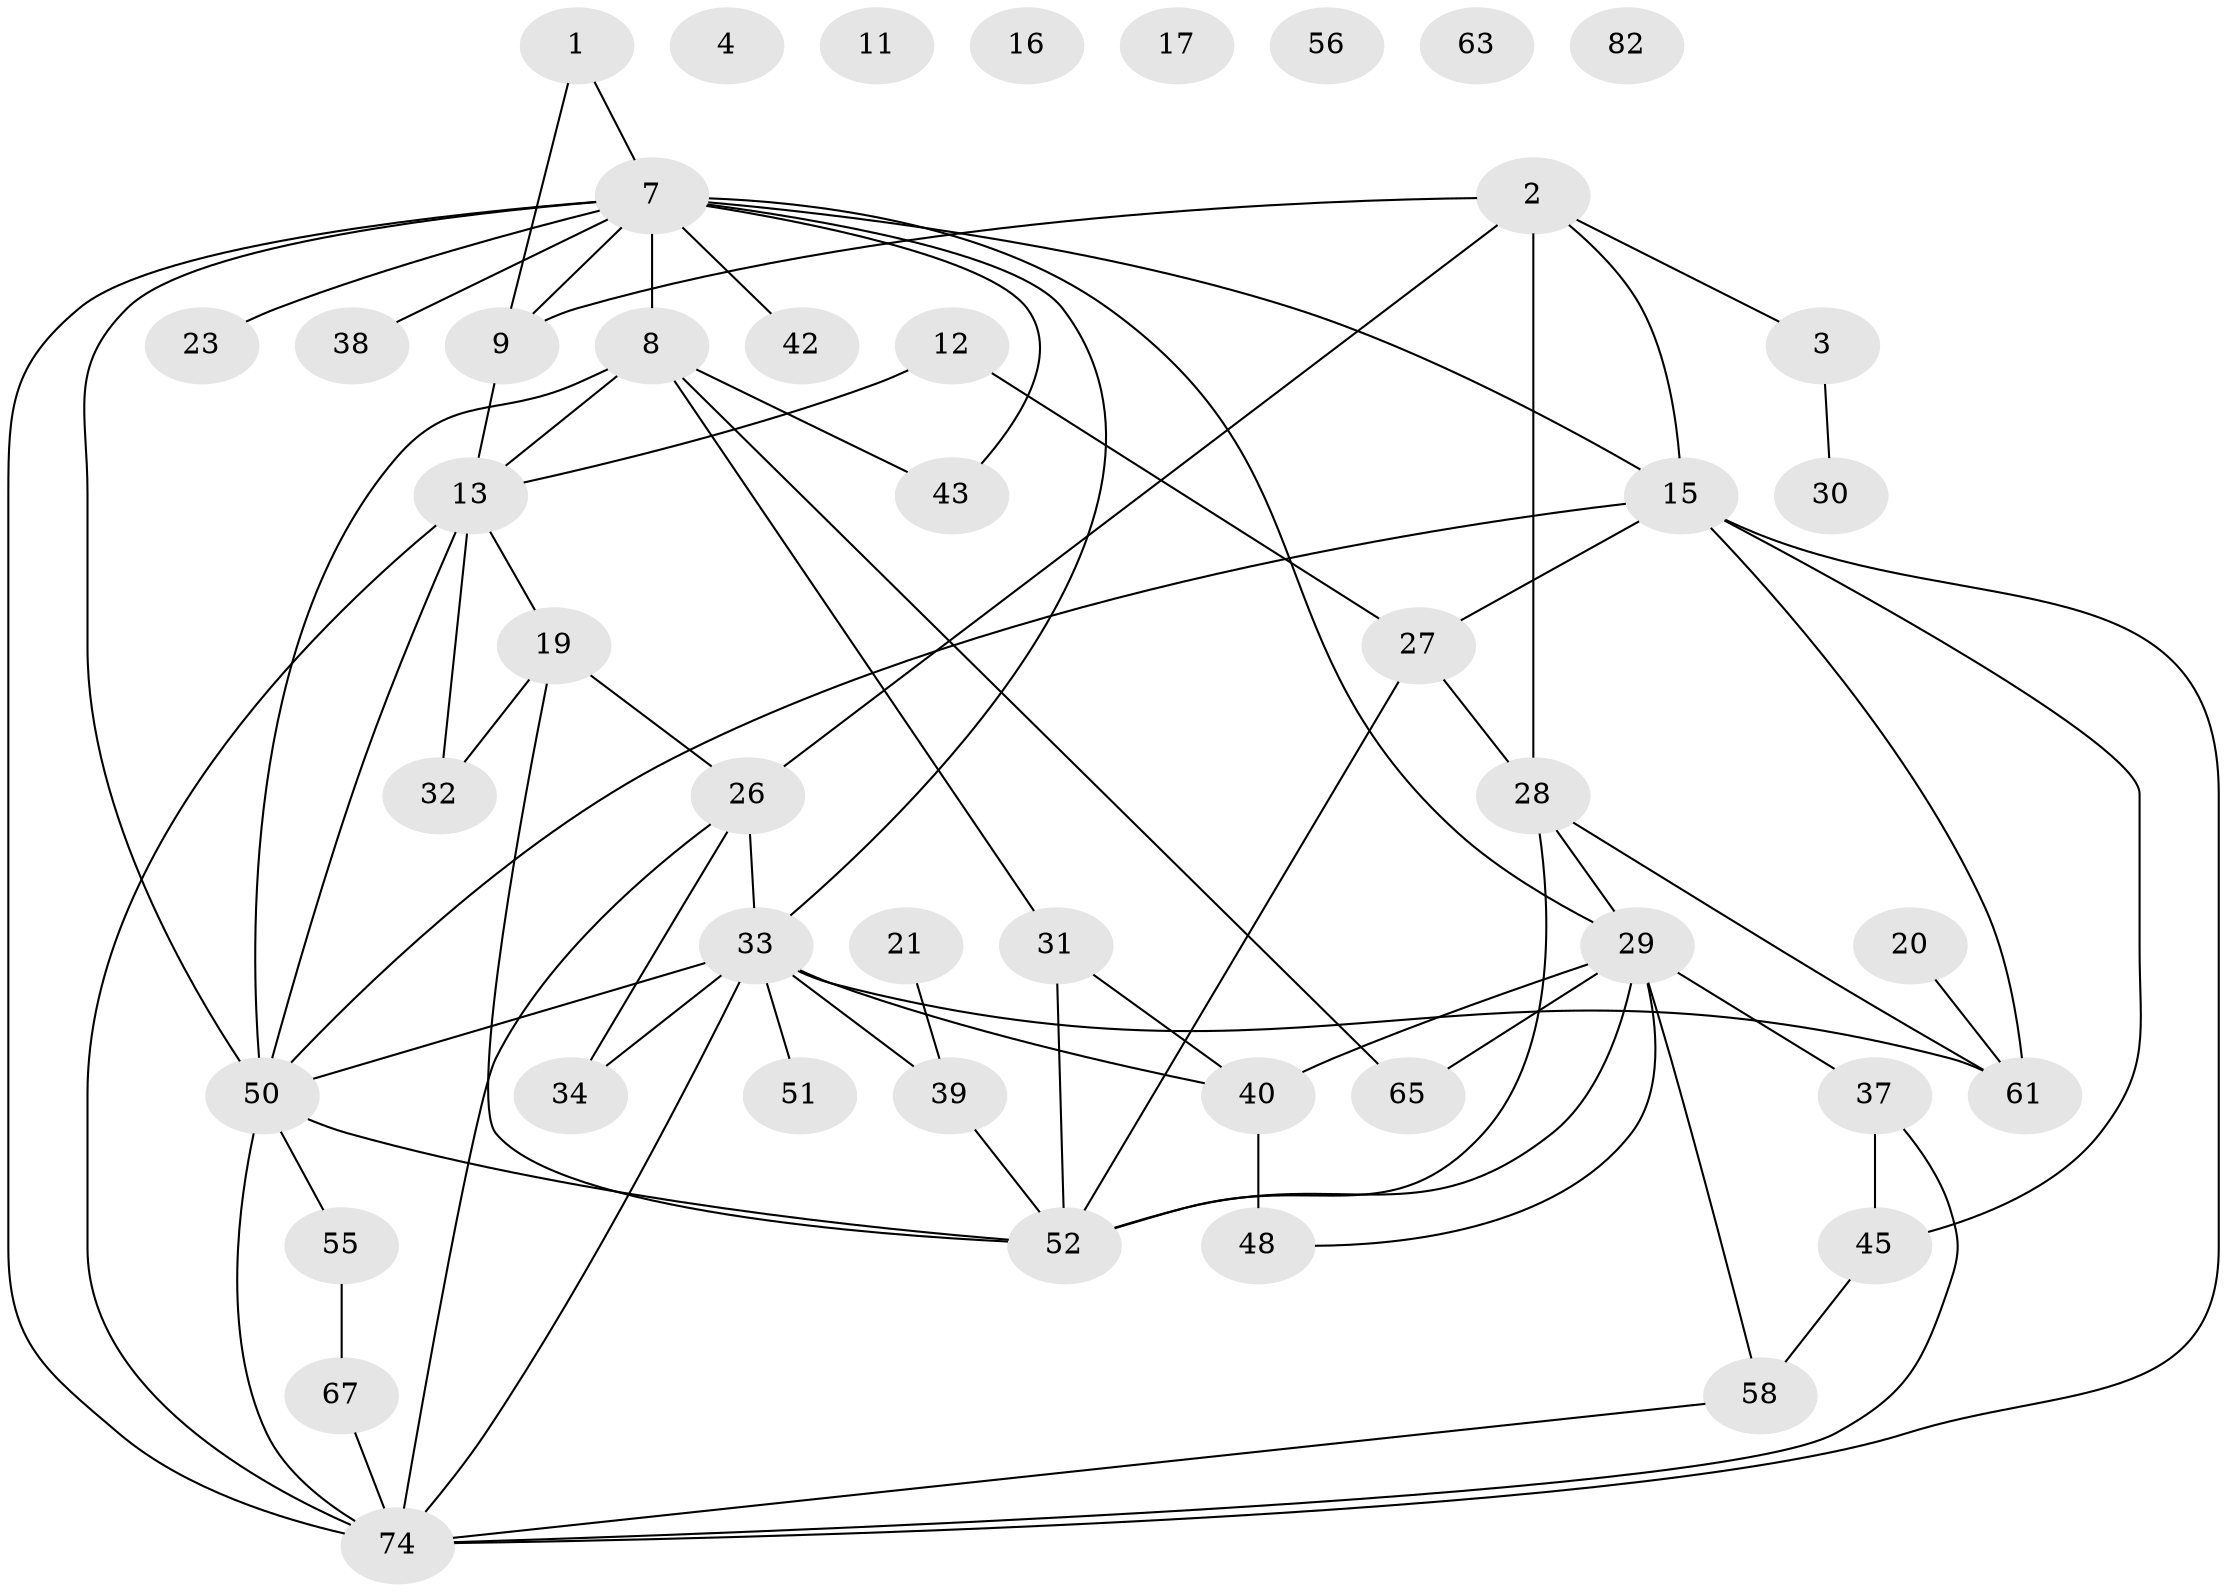 // original degree distribution, {2: 0.2826086956521739, 0: 0.06521739130434782, 3: 0.21739130434782608, 5: 0.06521739130434782, 6: 0.05434782608695652, 1: 0.15217391304347827, 4: 0.15217391304347827, 10: 0.010869565217391304}
// Generated by graph-tools (version 1.1) at 2025/16/03/04/25 18:16:31]
// undirected, 46 vertices, 75 edges
graph export_dot {
graph [start="1"]
  node [color=gray90,style=filled];
  1 [super="+83+6"];
  2 [super="+5"];
  3;
  4;
  7 [super="+47+46"];
  8 [super="+14+86"];
  9 [super="+10+25"];
  11;
  12 [super="+80"];
  13 [super="+59+79+22"];
  15 [super="+77+60"];
  16 [super="+18"];
  17;
  19 [super="+69+57"];
  20;
  21;
  23;
  26 [super="+41"];
  27;
  28;
  29 [super="+76+35+89"];
  30;
  31;
  32;
  33 [super="+36+91"];
  34;
  37 [super="+84"];
  38 [super="+71+72"];
  39 [super="+68"];
  40 [super="+64"];
  42;
  43;
  45;
  48;
  50 [super="+73"];
  51;
  52 [super="+54"];
  55;
  56;
  58;
  61 [super="+62"];
  63;
  65;
  67;
  74 [super="+75+81"];
  82;
  1 -- 9;
  1 -- 7;
  2 -- 26;
  2 -- 3;
  2 -- 28;
  2 -- 15;
  2 -- 9;
  3 -- 30;
  7 -- 29;
  7 -- 33 [weight=2];
  7 -- 8;
  7 -- 42;
  7 -- 74;
  7 -- 15;
  7 -- 50;
  7 -- 9;
  7 -- 23;
  7 -- 38;
  7 -- 43;
  8 -- 65;
  8 -- 43;
  8 -- 31;
  8 -- 50;
  8 -- 13;
  9 -- 13;
  12 -- 27;
  12 -- 13;
  13 -- 74 [weight=2];
  13 -- 32;
  13 -- 19;
  13 -- 50;
  15 -- 27;
  15 -- 74;
  15 -- 45;
  15 -- 61;
  15 -- 50;
  19 -- 26;
  19 -- 32;
  19 -- 52;
  20 -- 61;
  21 -- 39;
  26 -- 33;
  26 -- 34;
  26 -- 74;
  27 -- 28;
  27 -- 52;
  28 -- 29;
  28 -- 61;
  28 -- 52;
  29 -- 65;
  29 -- 40;
  29 -- 58;
  29 -- 37;
  29 -- 48;
  29 -- 52;
  31 -- 40;
  31 -- 52;
  33 -- 34;
  33 -- 50;
  33 -- 39;
  33 -- 40;
  33 -- 74;
  33 -- 51;
  33 -- 61;
  37 -- 45;
  37 -- 74;
  39 -- 52;
  40 -- 48 [weight=2];
  45 -- 58;
  50 -- 52;
  50 -- 55;
  50 -- 74;
  55 -- 67;
  58 -- 74;
  67 -- 74;
}
